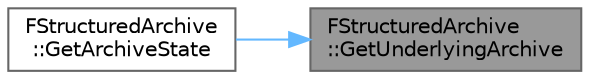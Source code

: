 digraph "FStructuredArchive::GetUnderlyingArchive"
{
 // INTERACTIVE_SVG=YES
 // LATEX_PDF_SIZE
  bgcolor="transparent";
  edge [fontname=Helvetica,fontsize=10,labelfontname=Helvetica,labelfontsize=10];
  node [fontname=Helvetica,fontsize=10,shape=box,height=0.2,width=0.4];
  rankdir="RL";
  Node1 [id="Node000001",label="FStructuredArchive\l::GetUnderlyingArchive",height=0.2,width=0.4,color="gray40", fillcolor="grey60", style="filled", fontcolor="black",tooltip="Gets the serialization context from the underlying archive."];
  Node1 -> Node2 [id="edge1_Node000001_Node000002",dir="back",color="steelblue1",style="solid",tooltip=" "];
  Node2 [id="Node000002",label="FStructuredArchive\l::GetArchiveState",height=0.2,width=0.4,color="grey40", fillcolor="white", style="filled",URL="$d4/da8/classFStructuredArchive.html#a5525313248c0ad47cac9229b0c5a2dc7",tooltip="Gets the archiving state."];
}
